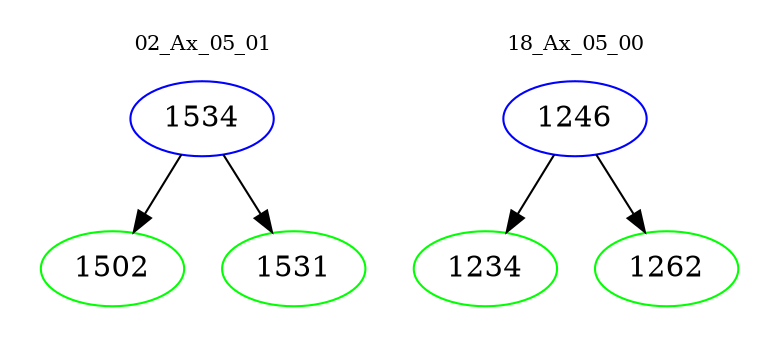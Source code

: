 digraph{
subgraph cluster_0 {
color = white
label = "02_Ax_05_01";
fontsize=10;
T0_1534 [label="1534", color="blue"]
T0_1534 -> T0_1502 [color="black"]
T0_1502 [label="1502", color="green"]
T0_1534 -> T0_1531 [color="black"]
T0_1531 [label="1531", color="green"]
}
subgraph cluster_1 {
color = white
label = "18_Ax_05_00";
fontsize=10;
T1_1246 [label="1246", color="blue"]
T1_1246 -> T1_1234 [color="black"]
T1_1234 [label="1234", color="green"]
T1_1246 -> T1_1262 [color="black"]
T1_1262 [label="1262", color="green"]
}
}
